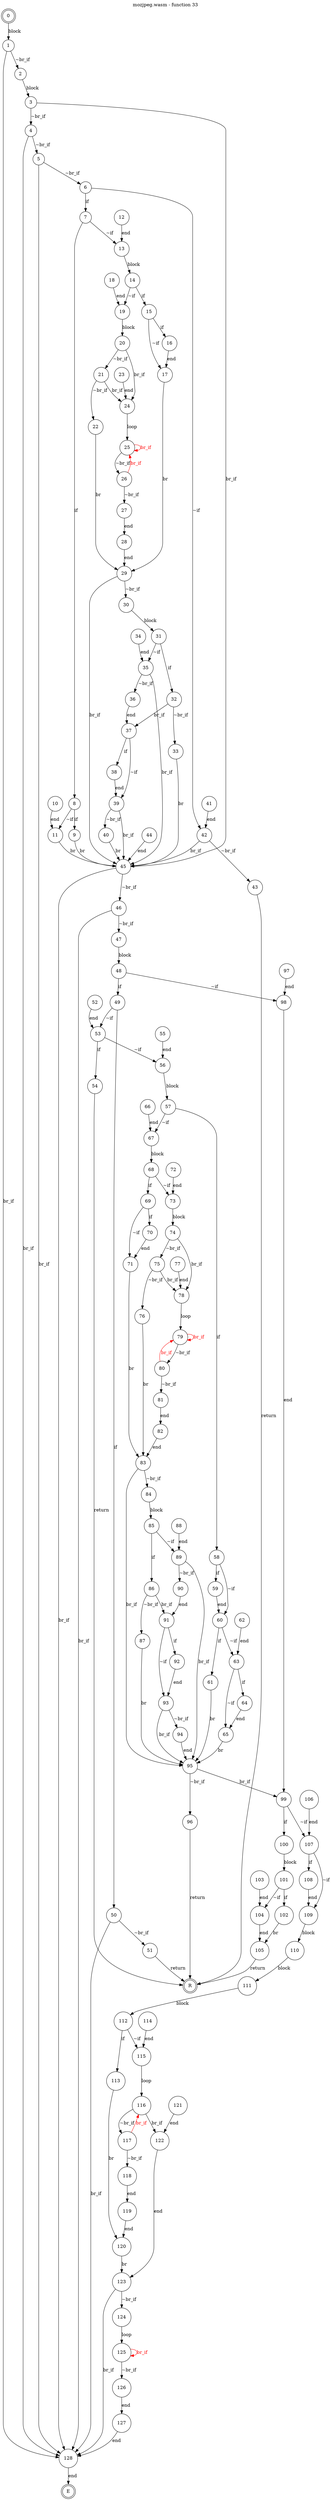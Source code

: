 digraph finite_state_machine {
    label = "mozjpeg.wasm - function 33"
    labelloc =  t
    labelfontsize = 16
    labelfontcolor = black
    labelfontname = "Helvetica"
    node [shape = doublecircle]; 0 E R ;
    node [shape = circle];
    0 -> 1[label="block"];
    1 -> 2[label="~br_if"];
    1 -> 128[label="br_if"];
    2 -> 3[label="block"];
    3 -> 4[label="~br_if"];
    3 -> 45[label="br_if"];
    4 -> 5[label="~br_if"];
    4 -> 128[label="br_if"];
    5 -> 6[label="~br_if"];
    5 -> 128[label="br_if"];
    6 -> 7[label="if"];
    6 -> 42[label="~if"];
    7 -> 8[label="if"];
    7 -> 13[label="~if"];
    8 -> 9[label="if"];
    8 -> 11[label="~if"];
    9 -> 45[label="br"];
    10 -> 11[label="end"];
    11 -> 45[label="br"];
    12 -> 13[label="end"];
    13 -> 14[label="block"];
    14 -> 15[label="if"];
    14 -> 19[label="~if"];
    15 -> 16[label="if"];
    15 -> 17[label="~if"];
    16 -> 17[label="end"];
    17 -> 29[label="br"];
    18 -> 19[label="end"];
    19 -> 20[label="block"];
    20 -> 21[label="~br_if"];
    20 -> 24[label="br_if"];
    21 -> 22[label="~br_if"];
    21 -> 24[label="br_if"];
    22 -> 29[label="br"];
    23 -> 24[label="end"];
    24 -> 25[label="loop"];
    25 -> 26[label="~br_if"];
    25 -> 25[color="red" fontcolor="red" label="br_if"];
    26 -> 27[label="~br_if"];
    26 -> 25[color="red" fontcolor="red" label="br_if"];
    27 -> 28[label="end"];
    28 -> 29[label="end"];
    29 -> 30[label="~br_if"];
    29 -> 45[label="br_if"];
    30 -> 31[label="block"];
    31 -> 32[label="if"];
    31 -> 35[label="~if"];
    32 -> 33[label="~br_if"];
    32 -> 37[label="br_if"];
    33 -> 45[label="br"];
    34 -> 35[label="end"];
    35 -> 36[label="~br_if"];
    35 -> 45[label="br_if"];
    36 -> 37[label="end"];
    37 -> 38[label="if"];
    37 -> 39[label="~if"];
    38 -> 39[label="end"];
    39 -> 40[label="~br_if"];
    39 -> 45[label="br_if"];
    40 -> 45[label="br"];
    41 -> 42[label="end"];
    42 -> 43[label="~br_if"];
    42 -> 45[label="br_if"];
    43 -> R[label="return"];
    44 -> 45[label="end"];
    45 -> 46[label="~br_if"];
    45 -> 128[label="br_if"];
    46 -> 47[label="~br_if"];
    46 -> 128[label="br_if"];
    47 -> 48[label="block"];
    48 -> 49[label="if"];
    48 -> 98[label="~if"];
    49 -> 50[label="if"];
    49 -> 53[label="~if"];
    50 -> 51[label="~br_if"];
    50 -> 128[label="br_if"];
    51 -> R[label="return"];
    52 -> 53[label="end"];
    53 -> 54[label="if"];
    53 -> 56[label="~if"];
    54 -> R[label="return"];
    55 -> 56[label="end"];
    56 -> 57[label="block"];
    57 -> 58[label="if"];
    57 -> 67[label="~if"];
    58 -> 59[label="if"];
    58 -> 60[label="~if"];
    59 -> 60[label="end"];
    60 -> 61[label="if"];
    60 -> 63[label="~if"];
    61 -> 95[label="br"];
    62 -> 63[label="end"];
    63 -> 64[label="if"];
    63 -> 65[label="~if"];
    64 -> 65[label="end"];
    65 -> 95[label="br"];
    66 -> 67[label="end"];
    67 -> 68[label="block"];
    68 -> 69[label="if"];
    68 -> 73[label="~if"];
    69 -> 70[label="if"];
    69 -> 71[label="~if"];
    70 -> 71[label="end"];
    71 -> 83[label="br"];
    72 -> 73[label="end"];
    73 -> 74[label="block"];
    74 -> 75[label="~br_if"];
    74 -> 78[label="br_if"];
    75 -> 76[label="~br_if"];
    75 -> 78[label="br_if"];
    76 -> 83[label="br"];
    77 -> 78[label="end"];
    78 -> 79[label="loop"];
    79 -> 80[label="~br_if"];
    79 -> 79[color="red" fontcolor="red" label="br_if"];
    80 -> 81[label="~br_if"];
    80 -> 79[color="red" fontcolor="red" label="br_if"];
    81 -> 82[label="end"];
    82 -> 83[label="end"];
    83 -> 84[label="~br_if"];
    83 -> 95[label="br_if"];
    84 -> 85[label="block"];
    85 -> 86[label="if"];
    85 -> 89[label="~if"];
    86 -> 87[label="~br_if"];
    86 -> 91[label="br_if"];
    87 -> 95[label="br"];
    88 -> 89[label="end"];
    89 -> 90[label="~br_if"];
    89 -> 95[label="br_if"];
    90 -> 91[label="end"];
    91 -> 92[label="if"];
    91 -> 93[label="~if"];
    92 -> 93[label="end"];
    93 -> 94[label="~br_if"];
    93 -> 95[label="br_if"];
    94 -> 95[label="end"];
    95 -> 96[label="~br_if"];
    95 -> 99[label="br_if"];
    96 -> R[label="return"];
    97 -> 98[label="end"];
    98 -> 99[label="end"];
    99 -> 100[label="if"];
    99 -> 107[label="~if"];
    100 -> 101[label="block"];
    101 -> 102[label="if"];
    101 -> 104[label="~if"];
    102 -> 105[label="br"];
    103 -> 104[label="end"];
    104 -> 105[label="end"];
    105 -> R[label="return"];
    106 -> 107[label="end"];
    107 -> 108[label="if"];
    107 -> 109[label="~if"];
    108 -> 109[label="end"];
    109 -> 110[label="block"];
    110 -> 111[label="block"];
    111 -> 112[label="block"];
    112 -> 113[label="if"];
    112 -> 115[label="~if"];
    113 -> 120[label="br"];
    114 -> 115[label="end"];
    115 -> 116[label="loop"];
    116 -> 117[label="~br_if"];
    116 -> 122[label="br_if"];
    117 -> 118[label="~br_if"];
    117 -> 116[color="red" fontcolor="red" label="br_if"];
    118 -> 119[label="end"];
    119 -> 120[label="end"];
    120 -> 123[label="br"];
    121 -> 122[label="end"];
    122 -> 123[label="end"];
    123 -> 124[label="~br_if"];
    123 -> 128[label="br_if"];
    124 -> 125[label="loop"];
    125 -> 126[label="~br_if"];
    125 -> 125[color="red" fontcolor="red" label="br_if"];
    126 -> 127[label="end"];
    127 -> 128[label="end"];
    128 -> E[label="end"];
}
